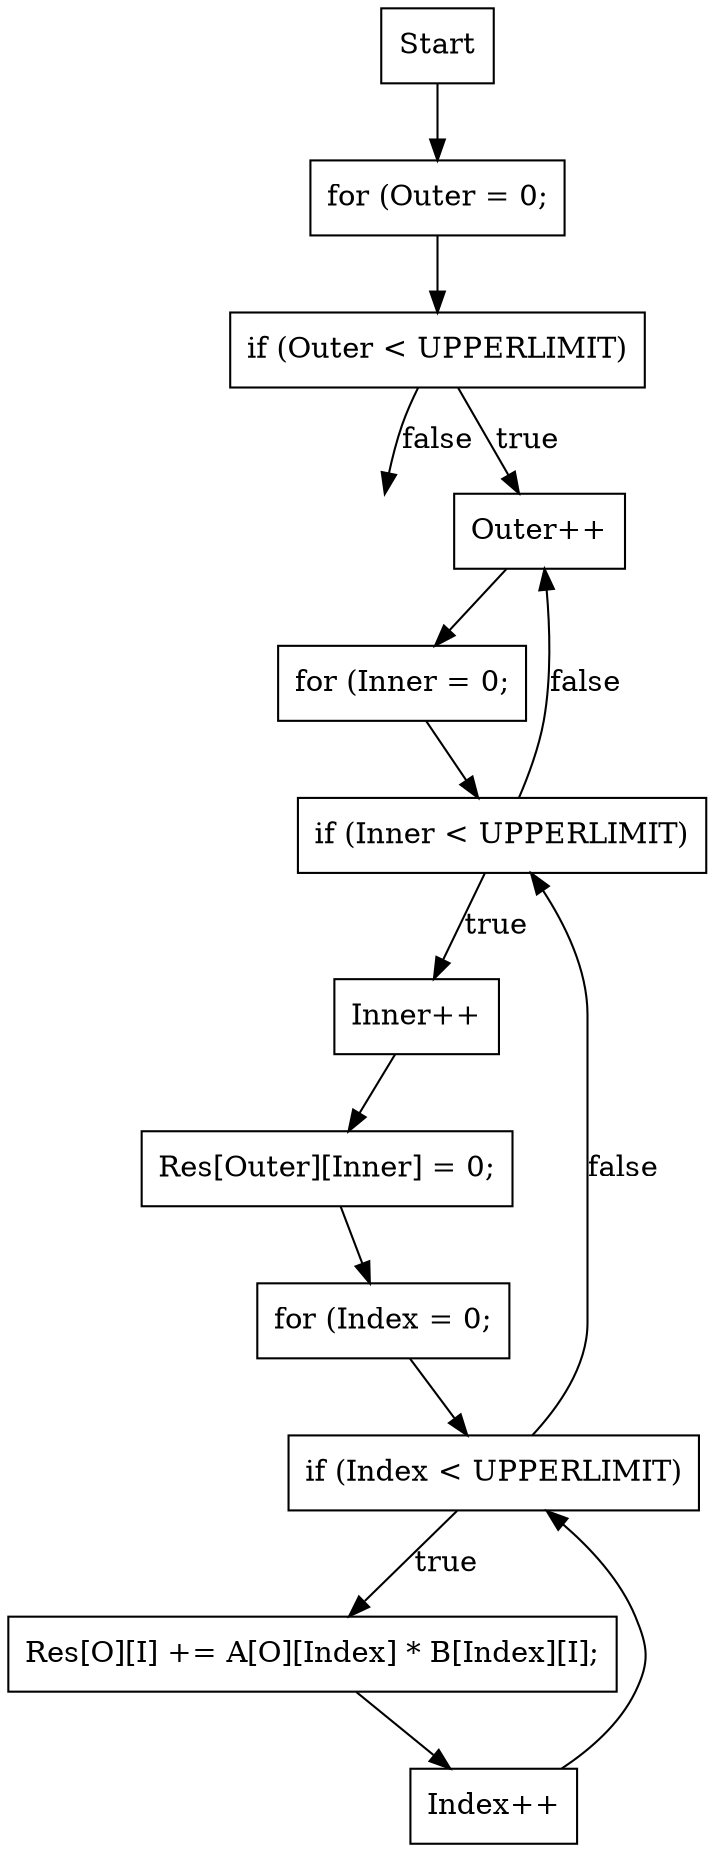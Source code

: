 digraph Multiply_CDFG {
    node [shape=rectangle];
    Exit [shape=circle, label="", style=invis];
    
    0[label="Start"];
    1[label="for (Outer = 0;"];
    2[label="if (Outer < UPPERLIMIT)"];
    3[label="Outer++"];
    4[label="for (Inner = 0;"];
    5[label="if (Inner < UPPERLIMIT)"];
    6[label="Inner++"];
    7[label="Res[Outer][Inner] = 0;"];
    8[label="for (Index = 0;"];
    9[label="if (Index < UPPERLIMIT)"];
    10[label="Res[O][I] += A[O][Index] * B[Index][I];"];
    11[label="Index++"];

    0 -> 1;
    1 -> 2;
    2 -> 3 [label="true"];
    2 -> Exit [label="false"];
    3 -> 4;
    4 -> 5;
    5 -> 6 [label="true"];
    5 -> 3 [label="false"];
    6 -> 7;
    7 -> 8;
    8 -> 9;
    9 -> 10 [label="true"];
    9 -> 5 [label="false"];
    10 -> 11;
    11 -> 9;
}